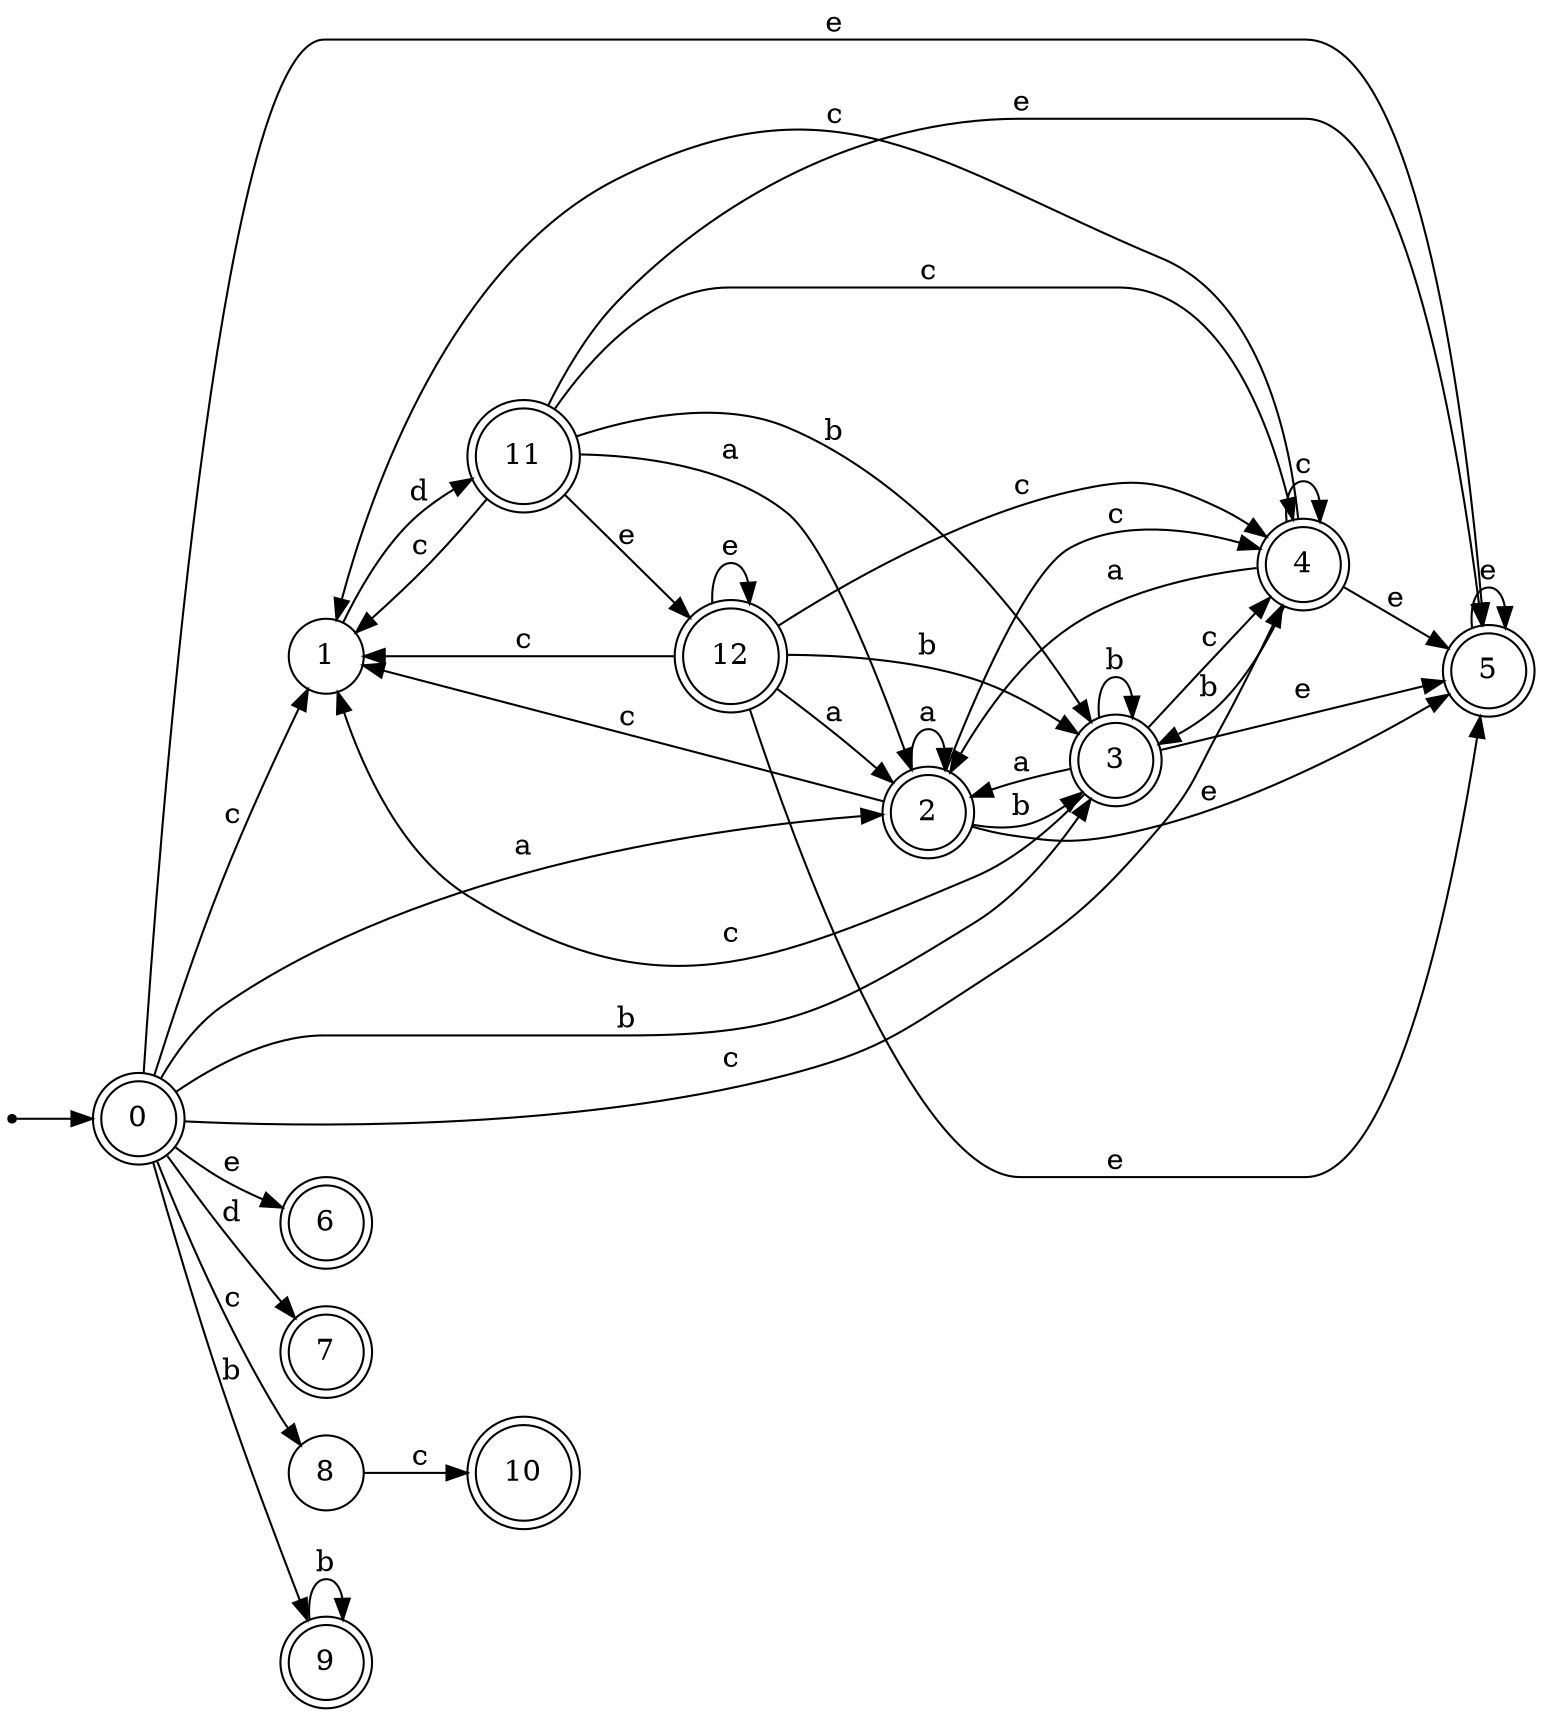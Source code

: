 digraph finite_state_machine {
rankdir=LR;
size="20,20";
node [shape = point]; "dummy0"
node [shape = doublecircle]; "0";"dummy0" -> "0";
node [shape = circle]; "1";
node [shape = doublecircle]; "2";node [shape = doublecircle]; "3";node [shape = doublecircle]; "4";node [shape = doublecircle]; "5";node [shape = doublecircle]; "6";node [shape = doublecircle]; "7";node [shape = circle]; "8";
node [shape = doublecircle]; "9";node [shape = doublecircle]; "10";node [shape = doublecircle]; "11";node [shape = doublecircle]; "12";"0" -> "8" [label = "c"];
 "0" -> "1" [label = "c"];
 "0" -> "4" [label = "c"];
 "0" -> "2" [label = "a"];
 "0" -> "9" [label = "b"];
 "0" -> "3" [label = "b"];
 "0" -> "5" [label = "e"];
 "0" -> "6" [label = "e"];
 "0" -> "7" [label = "d"];
 "9" -> "9" [label = "b"];
 "8" -> "10" [label = "c"];
 "5" -> "5" [label = "e"];
 "4" -> "1" [label = "c"];
 "4" -> "4" [label = "c"];
 "4" -> "2" [label = "a"];
 "4" -> "3" [label = "b"];
 "4" -> "5" [label = "e"];
 "3" -> "3" [label = "b"];
 "3" -> "1" [label = "c"];
 "3" -> "4" [label = "c"];
 "3" -> "2" [label = "a"];
 "3" -> "5" [label = "e"];
 "2" -> "2" [label = "a"];
 "2" -> "1" [label = "c"];
 "2" -> "4" [label = "c"];
 "2" -> "3" [label = "b"];
 "2" -> "5" [label = "e"];
 "1" -> "11" [label = "d"];
 "11" -> "1" [label = "c"];
 "11" -> "4" [label = "c"];
 "11" -> "12" [label = "e"];
 "11" -> "5" [label = "e"];
 "11" -> "2" [label = "a"];
 "11" -> "3" [label = "b"];
 "12" -> "12" [label = "e"];
 "12" -> "5" [label = "e"];
 "12" -> "1" [label = "c"];
 "12" -> "4" [label = "c"];
 "12" -> "2" [label = "a"];
 "12" -> "3" [label = "b"];
 }
